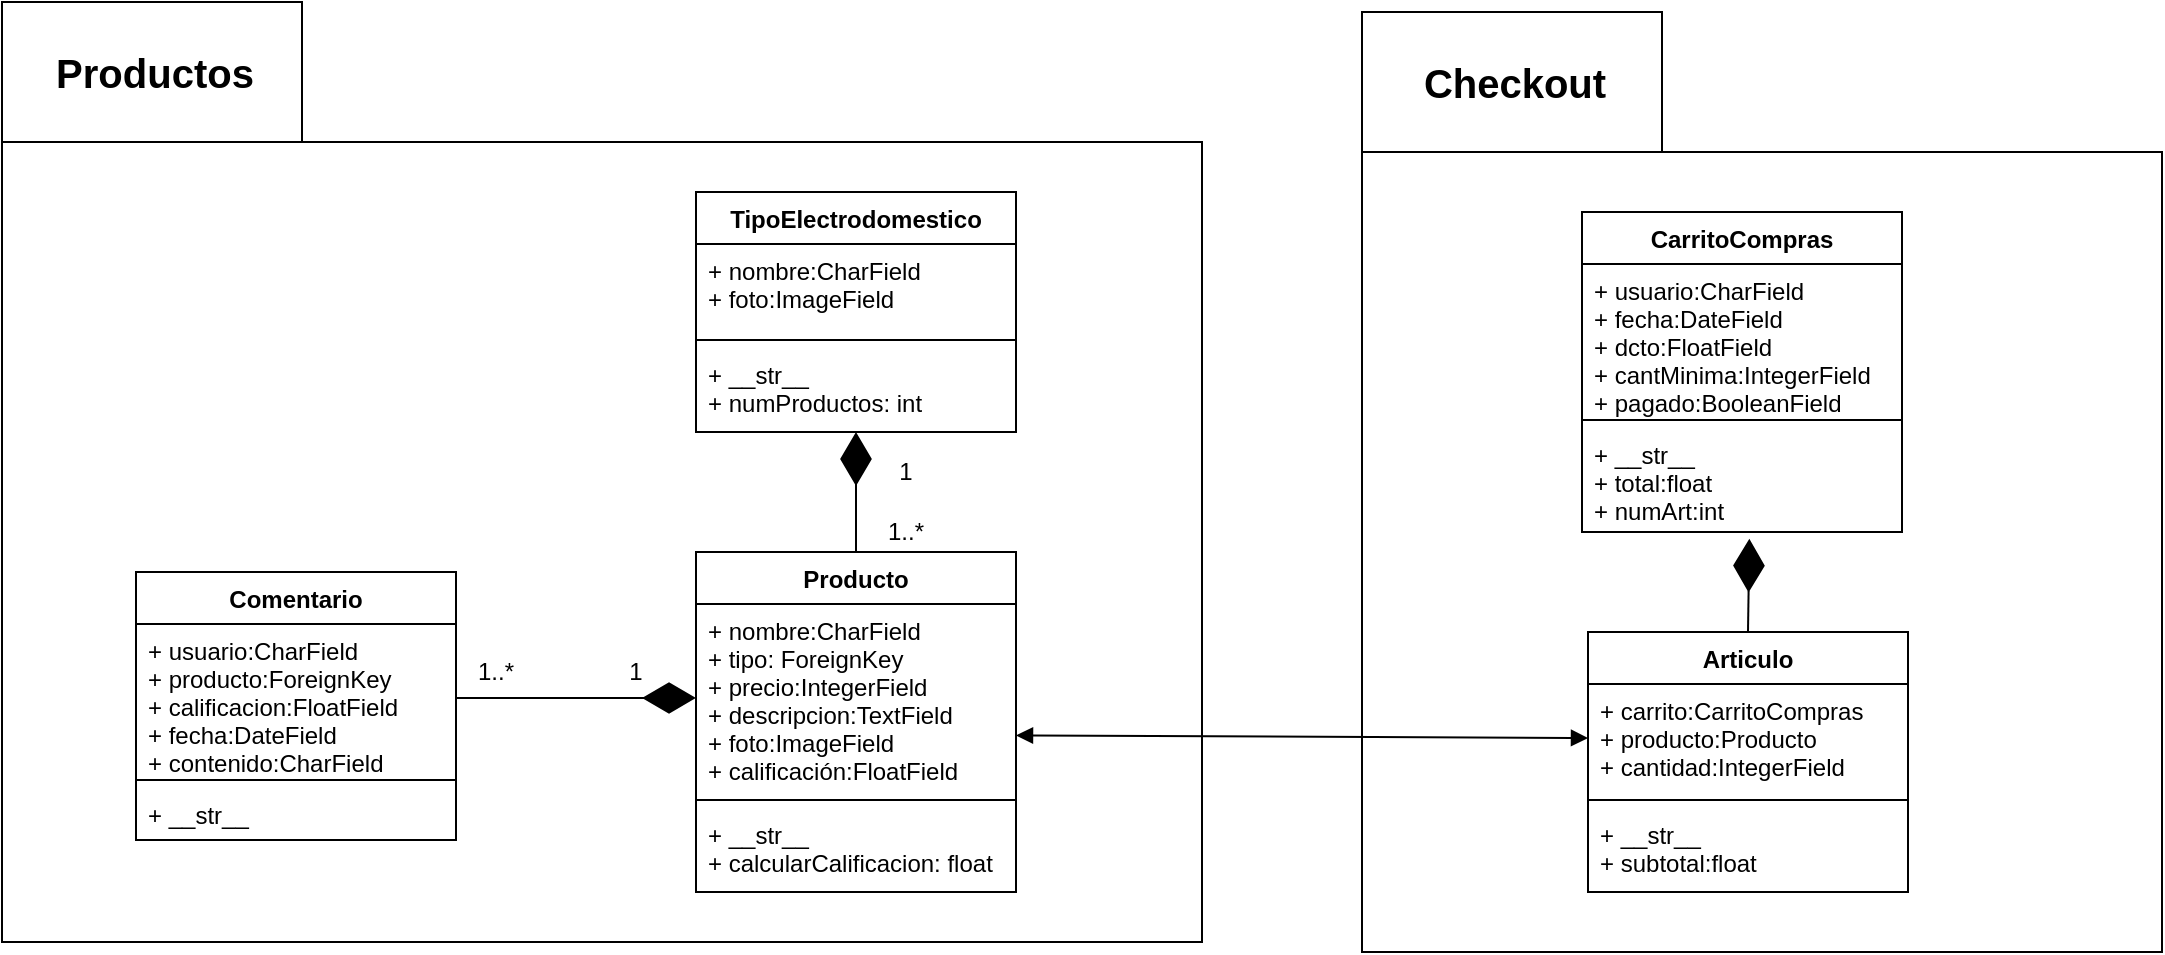 <mxfile version="15.2.7" type="device"><diagram id="NjUPbIOedH6AicqWDrFX" name="Page-1"><mxGraphModel dx="1117" dy="600" grid="1" gridSize="10" guides="1" tooltips="1" connect="1" arrows="1" fold="1" page="1" pageScale="1" pageWidth="1169" pageHeight="1654" math="0" shadow="0"><root><mxCell id="0"/><mxCell id="1" parent="0"/><mxCell id="ZBzWHFaUl9RUoSqPpxuM-5" value="" style="shape=folder;fontStyle=1;spacingTop=10;tabWidth=150;tabHeight=70;tabPosition=left;html=1;" parent="1" vertex="1"><mxGeometry x="150" y="35" width="600" height="470" as="geometry"/></mxCell><mxCell id="ZBzWHFaUl9RUoSqPpxuM-6" value="TipoElectrodomestico" style="swimlane;fontStyle=1;align=center;verticalAlign=top;childLayout=stackLayout;horizontal=1;startSize=26;horizontalStack=0;resizeParent=1;resizeParentMax=0;resizeLast=0;collapsible=1;marginBottom=0;" parent="1" vertex="1"><mxGeometry x="497" y="130" width="160" height="120" as="geometry"/></mxCell><mxCell id="ZBzWHFaUl9RUoSqPpxuM-7" value="+ nombre:CharField&#xA;+ foto:ImageField" style="text;strokeColor=none;fillColor=none;align=left;verticalAlign=top;spacingLeft=4;spacingRight=4;overflow=hidden;rotatable=0;points=[[0,0.5],[1,0.5]];portConstraint=eastwest;" parent="ZBzWHFaUl9RUoSqPpxuM-6" vertex="1"><mxGeometry y="26" width="160" height="44" as="geometry"/></mxCell><mxCell id="ZBzWHFaUl9RUoSqPpxuM-8" value="" style="line;strokeWidth=1;fillColor=none;align=left;verticalAlign=middle;spacingTop=-1;spacingLeft=3;spacingRight=3;rotatable=0;labelPosition=right;points=[];portConstraint=eastwest;" parent="ZBzWHFaUl9RUoSqPpxuM-6" vertex="1"><mxGeometry y="70" width="160" height="8" as="geometry"/></mxCell><mxCell id="ZBzWHFaUl9RUoSqPpxuM-9" value="+ __str__&#xA;+ numProductos: int&#xA;" style="text;strokeColor=none;fillColor=none;align=left;verticalAlign=top;spacingLeft=4;spacingRight=4;overflow=hidden;rotatable=0;points=[[0,0.5],[1,0.5]];portConstraint=eastwest;" parent="ZBzWHFaUl9RUoSqPpxuM-6" vertex="1"><mxGeometry y="78" width="160" height="42" as="geometry"/></mxCell><mxCell id="ZBzWHFaUl9RUoSqPpxuM-10" value="Producto" style="swimlane;fontStyle=1;align=center;verticalAlign=top;childLayout=stackLayout;horizontal=1;startSize=26;horizontalStack=0;resizeParent=1;resizeParentMax=0;resizeLast=0;collapsible=1;marginBottom=0;" parent="1" vertex="1"><mxGeometry x="497" y="310" width="160" height="170" as="geometry"/></mxCell><mxCell id="ZBzWHFaUl9RUoSqPpxuM-11" value="+ nombre:CharField&#xA;+ tipo: ForeignKey&#xA;+ precio:IntegerField&#xA;+ descripcion:TextField&#xA;+ foto:ImageField&#xA;+ calificación:FloatField&#xA;&#xA;" style="text;strokeColor=none;fillColor=none;align=left;verticalAlign=top;spacingLeft=4;spacingRight=4;overflow=hidden;rotatable=0;points=[[0,0.5],[1,0.5]];portConstraint=eastwest;" parent="ZBzWHFaUl9RUoSqPpxuM-10" vertex="1"><mxGeometry y="26" width="160" height="94" as="geometry"/></mxCell><mxCell id="ZBzWHFaUl9RUoSqPpxuM-12" value="" style="line;strokeWidth=1;fillColor=none;align=left;verticalAlign=middle;spacingTop=-1;spacingLeft=3;spacingRight=3;rotatable=0;labelPosition=right;points=[];portConstraint=eastwest;" parent="ZBzWHFaUl9RUoSqPpxuM-10" vertex="1"><mxGeometry y="120" width="160" height="8" as="geometry"/></mxCell><mxCell id="ZBzWHFaUl9RUoSqPpxuM-13" value="+ __str__&#xA;+ calcularCalificacion: float&#xA;" style="text;strokeColor=none;fillColor=none;align=left;verticalAlign=top;spacingLeft=4;spacingRight=4;overflow=hidden;rotatable=0;points=[[0,0.5],[1,0.5]];portConstraint=eastwest;" parent="ZBzWHFaUl9RUoSqPpxuM-10" vertex="1"><mxGeometry y="128" width="160" height="42" as="geometry"/></mxCell><mxCell id="ZBzWHFaUl9RUoSqPpxuM-14" value="Comentario" style="swimlane;fontStyle=1;align=center;verticalAlign=top;childLayout=stackLayout;horizontal=1;startSize=26;horizontalStack=0;resizeParent=1;resizeParentMax=0;resizeLast=0;collapsible=1;marginBottom=0;" parent="1" vertex="1"><mxGeometry x="217" y="320" width="160" height="134" as="geometry"/></mxCell><mxCell id="ZBzWHFaUl9RUoSqPpxuM-15" value="+ usuario:CharField&#xA;+ producto:ForeignKey&#xA;+ calificacion:FloatField&#xA;+ fecha:DateField&#xA;+ contenido:CharField&#xA;" style="text;strokeColor=none;fillColor=none;align=left;verticalAlign=top;spacingLeft=4;spacingRight=4;overflow=hidden;rotatable=0;points=[[0,0.5],[1,0.5]];portConstraint=eastwest;" parent="ZBzWHFaUl9RUoSqPpxuM-14" vertex="1"><mxGeometry y="26" width="160" height="74" as="geometry"/></mxCell><mxCell id="ZBzWHFaUl9RUoSqPpxuM-16" value="" style="line;strokeWidth=1;fillColor=none;align=left;verticalAlign=middle;spacingTop=-1;spacingLeft=3;spacingRight=3;rotatable=0;labelPosition=right;points=[];portConstraint=eastwest;" parent="ZBzWHFaUl9RUoSqPpxuM-14" vertex="1"><mxGeometry y="100" width="160" height="8" as="geometry"/></mxCell><mxCell id="ZBzWHFaUl9RUoSqPpxuM-17" value="+ __str__" style="text;strokeColor=none;fillColor=none;align=left;verticalAlign=top;spacingLeft=4;spacingRight=4;overflow=hidden;rotatable=0;points=[[0,0.5],[1,0.5]];portConstraint=eastwest;" parent="ZBzWHFaUl9RUoSqPpxuM-14" vertex="1"><mxGeometry y="108" width="160" height="26" as="geometry"/></mxCell><mxCell id="ZBzWHFaUl9RUoSqPpxuM-18" value="" style="endArrow=diamondThin;endFill=1;endSize=24;html=1;entryX=0;entryY=0.5;entryDx=0;entryDy=0;exitX=1;exitY=0.5;exitDx=0;exitDy=0;" parent="1" source="ZBzWHFaUl9RUoSqPpxuM-15" target="ZBzWHFaUl9RUoSqPpxuM-11" edge="1"><mxGeometry width="160" relative="1" as="geometry"><mxPoint x="337" y="300" as="sourcePoint"/><mxPoint x="497" y="300" as="targetPoint"/></mxGeometry></mxCell><mxCell id="ZBzWHFaUl9RUoSqPpxuM-19" value="1" style="text;html=1;strokeColor=none;fillColor=none;align=center;verticalAlign=middle;whiteSpace=wrap;rounded=0;" parent="1" vertex="1"><mxGeometry x="447" y="360" width="40" height="20" as="geometry"/></mxCell><mxCell id="ZBzWHFaUl9RUoSqPpxuM-20" value="1..*" style="text;html=1;strokeColor=none;fillColor=none;align=center;verticalAlign=middle;whiteSpace=wrap;rounded=0;" parent="1" vertex="1"><mxGeometry x="377" y="360" width="40" height="20" as="geometry"/></mxCell><mxCell id="ZBzWHFaUl9RUoSqPpxuM-21" value="" style="endArrow=diamondThin;endFill=1;endSize=24;html=1;exitX=0.5;exitY=0;exitDx=0;exitDy=0;entryX=0.5;entryY=1;entryDx=0;entryDy=0;entryPerimeter=0;" parent="1" source="ZBzWHFaUl9RUoSqPpxuM-10" target="ZBzWHFaUl9RUoSqPpxuM-9" edge="1"><mxGeometry width="160" relative="1" as="geometry"><mxPoint x="637" y="250" as="sourcePoint"/><mxPoint x="577" y="260" as="targetPoint"/></mxGeometry></mxCell><mxCell id="ZBzWHFaUl9RUoSqPpxuM-22" value="1" style="text;html=1;strokeColor=none;fillColor=none;align=center;verticalAlign=middle;whiteSpace=wrap;rounded=0;" parent="1" vertex="1"><mxGeometry x="582" y="260" width="40" height="20" as="geometry"/></mxCell><mxCell id="ZBzWHFaUl9RUoSqPpxuM-23" value="1..*" style="text;html=1;strokeColor=none;fillColor=none;align=center;verticalAlign=middle;whiteSpace=wrap;rounded=0;" parent="1" vertex="1"><mxGeometry x="582" y="290" width="40" height="20" as="geometry"/></mxCell><mxCell id="ZBzWHFaUl9RUoSqPpxuM-24" value="Productos" style="text;html=1;strokeColor=none;fillColor=none;align=center;verticalAlign=middle;whiteSpace=wrap;rounded=0;fontSize=20;fontStyle=1" parent="1" vertex="1"><mxGeometry x="190" y="60" width="73" height="20" as="geometry"/></mxCell><mxCell id="ZBzWHFaUl9RUoSqPpxuM-25" value="" style="shape=folder;fontStyle=1;spacingTop=10;tabWidth=150;tabHeight=70;tabPosition=left;html=1;" parent="1" vertex="1"><mxGeometry x="830" y="40" width="400" height="470" as="geometry"/></mxCell><mxCell id="ZBzWHFaUl9RUoSqPpxuM-26" value="Checkout" style="text;html=1;strokeColor=none;fillColor=none;align=center;verticalAlign=middle;whiteSpace=wrap;rounded=0;fontSize=20;fontStyle=1" parent="1" vertex="1"><mxGeometry x="870" y="65" width="73" height="20" as="geometry"/></mxCell><mxCell id="ZBzWHFaUl9RUoSqPpxuM-27" value="CarritoCompras" style="swimlane;fontStyle=1;align=center;verticalAlign=top;childLayout=stackLayout;horizontal=1;startSize=26;horizontalStack=0;resizeParent=1;resizeParentMax=0;resizeLast=0;collapsible=1;marginBottom=0;" parent="1" vertex="1"><mxGeometry x="940" y="140" width="160" height="160" as="geometry"/></mxCell><mxCell id="ZBzWHFaUl9RUoSqPpxuM-28" value="+ usuario:CharField&#xA;+ fecha:DateField&#xA;+ dcto:FloatField&#xA;+ cantMinima:IntegerField&#xA;+ pagado:BooleanField&#xA;&#xA;&#xA;" style="text;strokeColor=none;fillColor=none;align=left;verticalAlign=top;spacingLeft=4;spacingRight=4;overflow=hidden;rotatable=0;points=[[0,0.5],[1,0.5]];portConstraint=eastwest;" parent="ZBzWHFaUl9RUoSqPpxuM-27" vertex="1"><mxGeometry y="26" width="160" height="74" as="geometry"/></mxCell><mxCell id="ZBzWHFaUl9RUoSqPpxuM-29" value="" style="line;strokeWidth=1;fillColor=none;align=left;verticalAlign=middle;spacingTop=-1;spacingLeft=3;spacingRight=3;rotatable=0;labelPosition=right;points=[];portConstraint=eastwest;" parent="ZBzWHFaUl9RUoSqPpxuM-27" vertex="1"><mxGeometry y="100" width="160" height="8" as="geometry"/></mxCell><mxCell id="ZBzWHFaUl9RUoSqPpxuM-30" value="+ __str__&#xA;+ total:float&#xA;+ numArt:int&#xA;" style="text;strokeColor=none;fillColor=none;align=left;verticalAlign=top;spacingLeft=4;spacingRight=4;overflow=hidden;rotatable=0;points=[[0,0.5],[1,0.5]];portConstraint=eastwest;" parent="ZBzWHFaUl9RUoSqPpxuM-27" vertex="1"><mxGeometry y="108" width="160" height="52" as="geometry"/></mxCell><mxCell id="ZBzWHFaUl9RUoSqPpxuM-31" value="Articulo" style="swimlane;fontStyle=1;align=center;verticalAlign=top;childLayout=stackLayout;horizontal=1;startSize=26;horizontalStack=0;resizeParent=1;resizeParentMax=0;resizeLast=0;collapsible=1;marginBottom=0;fontSize=12;" parent="1" vertex="1"><mxGeometry x="943" y="350" width="160" height="130" as="geometry"/></mxCell><mxCell id="ZBzWHFaUl9RUoSqPpxuM-32" value="+ carrito:CarritoCompras&#xA;+ producto:Producto&#xA;+ cantidad:IntegerField&#xA;" style="text;strokeColor=none;fillColor=none;align=left;verticalAlign=top;spacingLeft=4;spacingRight=4;overflow=hidden;rotatable=0;points=[[0,0.5],[1,0.5]];portConstraint=eastwest;" parent="ZBzWHFaUl9RUoSqPpxuM-31" vertex="1"><mxGeometry y="26" width="160" height="54" as="geometry"/></mxCell><mxCell id="ZBzWHFaUl9RUoSqPpxuM-33" value="" style="line;strokeWidth=1;fillColor=none;align=left;verticalAlign=middle;spacingTop=-1;spacingLeft=3;spacingRight=3;rotatable=0;labelPosition=right;points=[];portConstraint=eastwest;" parent="ZBzWHFaUl9RUoSqPpxuM-31" vertex="1"><mxGeometry y="80" width="160" height="8" as="geometry"/></mxCell><mxCell id="ZBzWHFaUl9RUoSqPpxuM-34" value="+ __str__&#xA;+ subtotal:float&#xA;" style="text;strokeColor=none;fillColor=none;align=left;verticalAlign=top;spacingLeft=4;spacingRight=4;overflow=hidden;rotatable=0;points=[[0,0.5],[1,0.5]];portConstraint=eastwest;" parent="ZBzWHFaUl9RUoSqPpxuM-31" vertex="1"><mxGeometry y="88" width="160" height="42" as="geometry"/></mxCell><mxCell id="ZBzWHFaUl9RUoSqPpxuM-35" value="" style="endArrow=diamondThin;endFill=1;endSize=24;html=1;fontSize=12;entryX=0.523;entryY=1.064;entryDx=0;entryDy=0;entryPerimeter=0;exitX=0.5;exitY=0;exitDx=0;exitDy=0;" parent="1" source="ZBzWHFaUl9RUoSqPpxuM-31" target="ZBzWHFaUl9RUoSqPpxuM-30" edge="1"><mxGeometry width="160" relative="1" as="geometry"><mxPoint x="750" y="360" as="sourcePoint"/><mxPoint x="910" y="360" as="targetPoint"/></mxGeometry></mxCell><mxCell id="ZBzWHFaUl9RUoSqPpxuM-36" value="" style="endArrow=block;startArrow=block;endFill=1;startFill=1;html=1;fontSize=12;entryX=0;entryY=0.5;entryDx=0;entryDy=0;exitX=1;exitY=0.699;exitDx=0;exitDy=0;exitPerimeter=0;" parent="1" source="ZBzWHFaUl9RUoSqPpxuM-11" target="ZBzWHFaUl9RUoSqPpxuM-32" edge="1"><mxGeometry width="160" relative="1" as="geometry"><mxPoint x="720" y="420" as="sourcePoint"/><mxPoint x="880" y="420" as="targetPoint"/></mxGeometry></mxCell></root></mxGraphModel></diagram></mxfile>